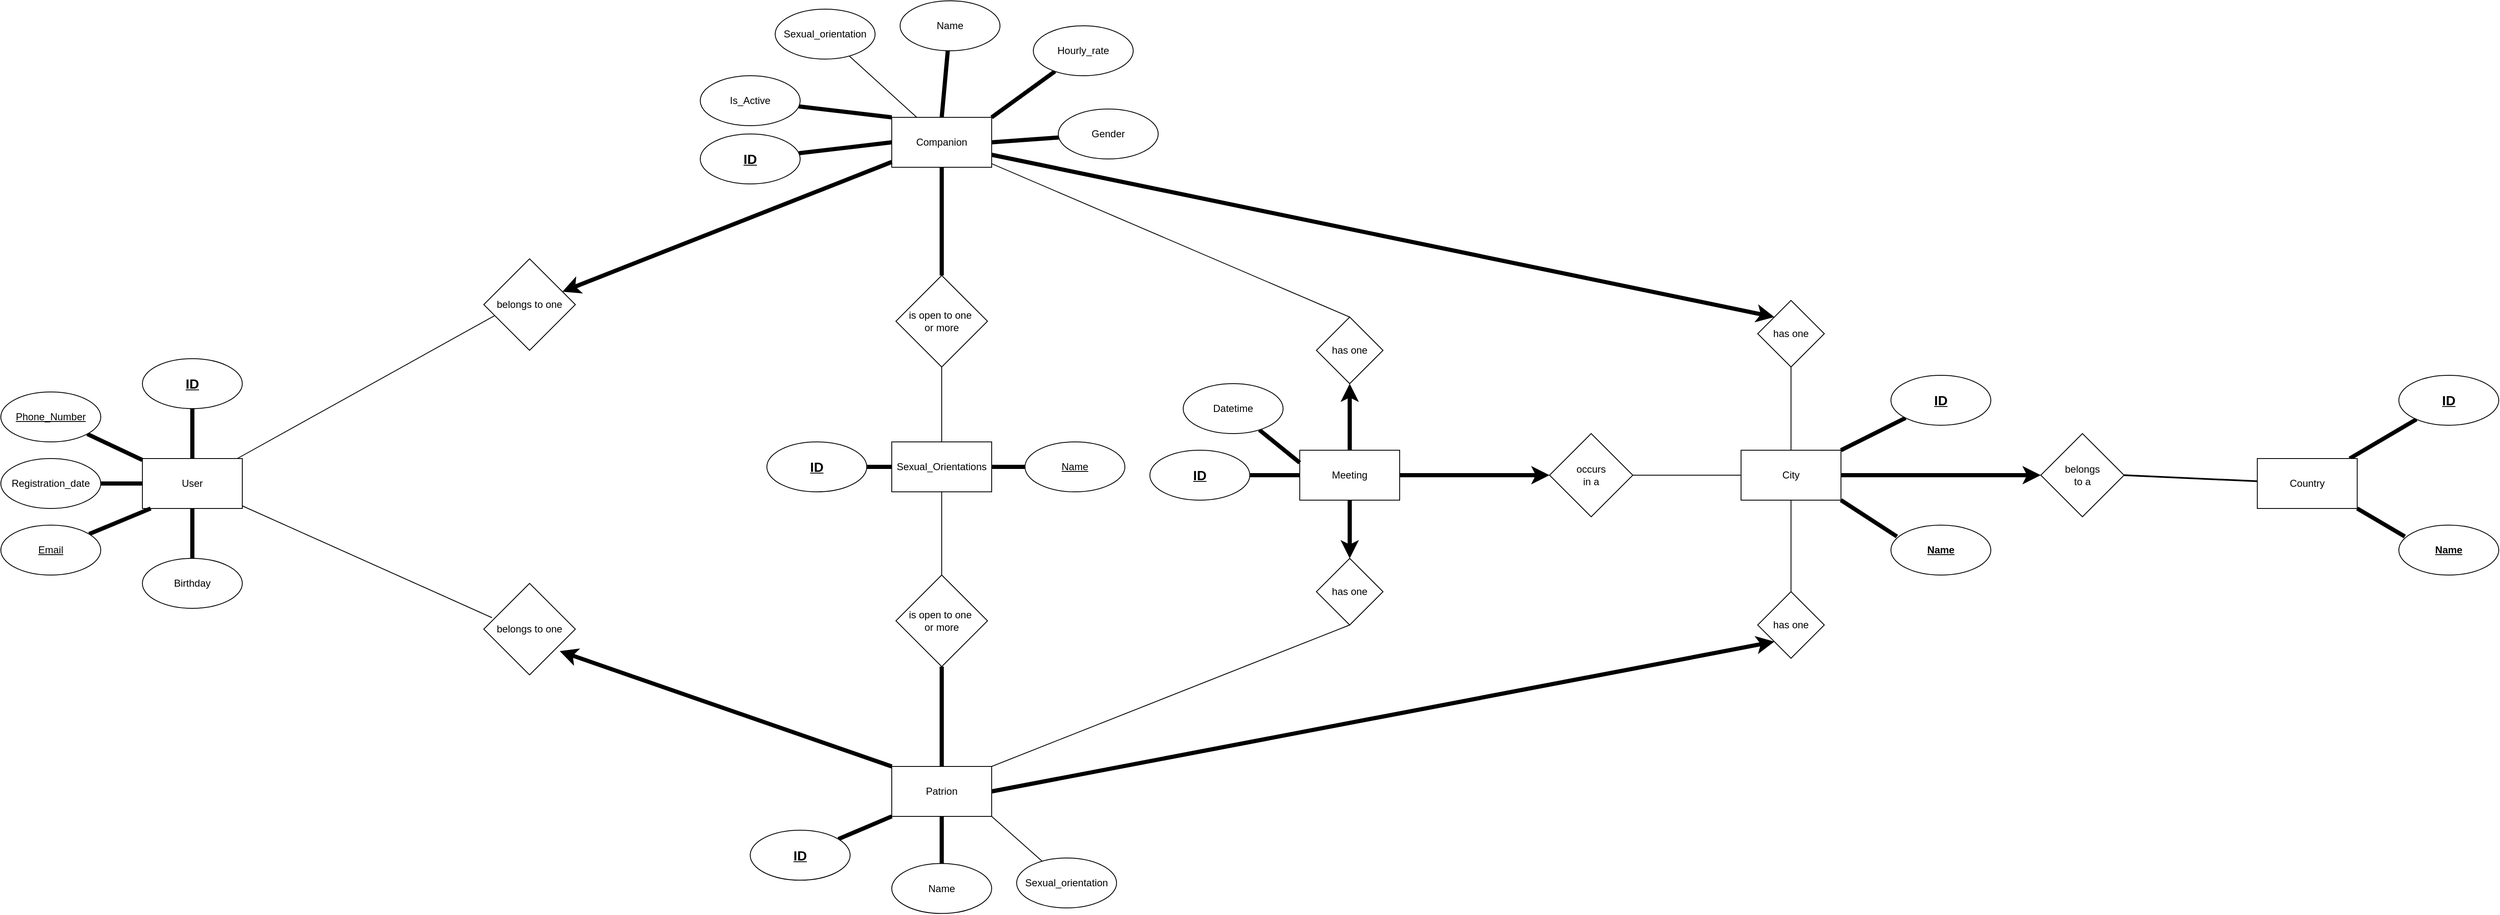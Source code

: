 <mxfile>
    <diagram id="F8bH7YcpCcKCUeq8GfH2" name="Companion ER Diagram">
        <mxGraphModel dx="2755" dy="1430" grid="1" gridSize="10" guides="1" tooltips="1" connect="1" arrows="1" fold="1" page="0" pageScale="1" pageWidth="850" pageHeight="1100" math="0" shadow="0">
            <root>
                <mxCell id="WlG4hwZYJxYjgMqvaTiK-0"/>
                <mxCell id="WlG4hwZYJxYjgMqvaTiK-1" parent="WlG4hwZYJxYjgMqvaTiK-0"/>
                <mxCell id="WlG4hwZYJxYjgMqvaTiK-9" style="edgeStyle=none;html=1;entryX=0.5;entryY=0;entryDx=0;entryDy=0;startArrow=none;startFill=0;endArrow=none;endFill=0;strokeWidth=5;" parent="WlG4hwZYJxYjgMqvaTiK-1" source="WlG4hwZYJxYjgMqvaTiK-2" target="WlG4hwZYJxYjgMqvaTiK-8" edge="1">
                    <mxGeometry relative="1" as="geometry"/>
                </mxCell>
                <mxCell id="WlG4hwZYJxYjgMqvaTiK-14" style="edgeStyle=none;html=1;entryX=0.142;entryY=0.608;entryDx=0;entryDy=0;entryPerimeter=0;startArrow=none;startFill=0;endArrow=none;endFill=0;strokeWidth=1;" parent="WlG4hwZYJxYjgMqvaTiK-1" source="WlG4hwZYJxYjgMqvaTiK-2" target="WlG4hwZYJxYjgMqvaTiK-6" edge="1">
                    <mxGeometry relative="1" as="geometry"/>
                </mxCell>
                <mxCell id="WlG4hwZYJxYjgMqvaTiK-15" style="edgeStyle=none;html=1;entryX=0.09;entryY=0.375;entryDx=0;entryDy=0;entryPerimeter=0;startArrow=none;startFill=0;endArrow=none;endFill=0;strokeWidth=1;" parent="WlG4hwZYJxYjgMqvaTiK-1" source="WlG4hwZYJxYjgMqvaTiK-2" target="reePbxrUU1jNNSaQ7pHv-0" edge="1">
                    <mxGeometry relative="1" as="geometry">
                        <mxPoint x="240.48" y="560.32" as="targetPoint"/>
                    </mxGeometry>
                </mxCell>
                <mxCell id="WlG4hwZYJxYjgMqvaTiK-2" value="User" style="whiteSpace=wrap;html=1;" parent="WlG4hwZYJxYjgMqvaTiK-1" vertex="1">
                    <mxGeometry x="-210" y="360" width="120" height="60" as="geometry"/>
                </mxCell>
                <mxCell id="WlG4hwZYJxYjgMqvaTiK-58" style="edgeStyle=none;html=1;entryX=0;entryY=0;entryDx=0;entryDy=0;startArrow=none;startFill=0;endArrow=classic;endFill=1;strokeWidth=5;exitX=1;exitY=0.75;exitDx=0;exitDy=0;" parent="WlG4hwZYJxYjgMqvaTiK-1" source="WlG4hwZYJxYjgMqvaTiK-3" target="WlG4hwZYJxYjgMqvaTiK-55" edge="1">
                    <mxGeometry relative="1" as="geometry">
                        <mxPoint x="1310" y="10" as="sourcePoint"/>
                    </mxGeometry>
                </mxCell>
                <mxCell id="reePbxrUU1jNNSaQ7pHv-13" style="edgeStyle=none;html=1;entryX=0.5;entryY=0;entryDx=0;entryDy=0;endArrow=none;endFill=0;strokeWidth=1;" parent="WlG4hwZYJxYjgMqvaTiK-1" source="WlG4hwZYJxYjgMqvaTiK-3" target="reePbxrUU1jNNSaQ7pHv-3" edge="1">
                    <mxGeometry relative="1" as="geometry"/>
                </mxCell>
                <mxCell id="reePbxrUU1jNNSaQ7pHv-27" style="edgeStyle=none;html=1;entryX=0.5;entryY=0;entryDx=0;entryDy=0;endArrow=none;endFill=0;strokeWidth=5;" parent="WlG4hwZYJxYjgMqvaTiK-1" source="WlG4hwZYJxYjgMqvaTiK-3" target="reePbxrUU1jNNSaQ7pHv-22" edge="1">
                    <mxGeometry relative="1" as="geometry"/>
                </mxCell>
                <mxCell id="WlG4hwZYJxYjgMqvaTiK-3" value="Companion" style="whiteSpace=wrap;html=1;" parent="WlG4hwZYJxYjgMqvaTiK-1" vertex="1">
                    <mxGeometry x="690" y="-50" width="120" height="60" as="geometry"/>
                </mxCell>
                <mxCell id="WlG4hwZYJxYjgMqvaTiK-57" style="edgeStyle=none;html=1;entryX=0;entryY=1;entryDx=0;entryDy=0;startArrow=none;startFill=0;endArrow=classic;endFill=1;strokeWidth=5;exitX=1;exitY=0.5;exitDx=0;exitDy=0;" parent="WlG4hwZYJxYjgMqvaTiK-1" source="WlG4hwZYJxYjgMqvaTiK-4" target="WlG4hwZYJxYjgMqvaTiK-56" edge="1">
                    <mxGeometry relative="1" as="geometry">
                        <mxPoint x="1310" y="730" as="sourcePoint"/>
                    </mxGeometry>
                </mxCell>
                <mxCell id="reePbxrUU1jNNSaQ7pHv-12" style="edgeStyle=none;html=1;entryX=0.5;entryY=1;entryDx=0;entryDy=0;endArrow=none;endFill=0;strokeWidth=1;exitX=1;exitY=0;exitDx=0;exitDy=0;exitPerimeter=0;" parent="WlG4hwZYJxYjgMqvaTiK-1" source="WlG4hwZYJxYjgMqvaTiK-4" target="reePbxrUU1jNNSaQ7pHv-5" edge="1">
                    <mxGeometry relative="1" as="geometry"/>
                </mxCell>
                <mxCell id="reePbxrUU1jNNSaQ7pHv-28" style="edgeStyle=none;html=1;entryX=0.5;entryY=1;entryDx=0;entryDy=0;endArrow=none;endFill=0;strokeWidth=5;" parent="WlG4hwZYJxYjgMqvaTiK-1" source="WlG4hwZYJxYjgMqvaTiK-4" target="reePbxrUU1jNNSaQ7pHv-24" edge="1">
                    <mxGeometry relative="1" as="geometry"/>
                </mxCell>
                <mxCell id="WlG4hwZYJxYjgMqvaTiK-4" value="Patrion" style="whiteSpace=wrap;html=1;" parent="WlG4hwZYJxYjgMqvaTiK-1" vertex="1">
                    <mxGeometry x="690" y="730" width="120" height="60" as="geometry"/>
                </mxCell>
                <mxCell id="WlG4hwZYJxYjgMqvaTiK-17" style="edgeStyle=none;html=1;entryX=0;entryY=0;entryDx=0;entryDy=0;startArrow=classic;startFill=1;endArrow=none;endFill=0;strokeWidth=5;exitX=0.829;exitY=0.74;exitDx=0;exitDy=0;exitPerimeter=0;" parent="WlG4hwZYJxYjgMqvaTiK-1" source="reePbxrUU1jNNSaQ7pHv-0" target="WlG4hwZYJxYjgMqvaTiK-4" edge="1">
                    <mxGeometry relative="1" as="geometry">
                        <mxPoint x="350" y="620" as="sourcePoint"/>
                    </mxGeometry>
                </mxCell>
                <mxCell id="WlG4hwZYJxYjgMqvaTiK-16" style="edgeStyle=none;html=1;startArrow=classic;startFill=1;endArrow=none;endFill=0;strokeWidth=5;" parent="WlG4hwZYJxYjgMqvaTiK-1" source="WlG4hwZYJxYjgMqvaTiK-6" target="WlG4hwZYJxYjgMqvaTiK-3" edge="1">
                    <mxGeometry relative="1" as="geometry"/>
                </mxCell>
                <mxCell id="WlG4hwZYJxYjgMqvaTiK-6" value="belongs to one" style="rhombus;whiteSpace=wrap;html=1;" parent="WlG4hwZYJxYjgMqvaTiK-1" vertex="1">
                    <mxGeometry x="200" y="120" width="110" height="110" as="geometry"/>
                </mxCell>
                <mxCell id="WlG4hwZYJxYjgMqvaTiK-8" value="Birthday" style="ellipse;whiteSpace=wrap;html=1;" parent="WlG4hwZYJxYjgMqvaTiK-1" vertex="1">
                    <mxGeometry x="-210" y="480" width="120" height="60" as="geometry"/>
                </mxCell>
                <mxCell id="WlG4hwZYJxYjgMqvaTiK-12" style="edgeStyle=none;html=1;entryX=0;entryY=0.5;entryDx=0;entryDy=0;startArrow=none;startFill=0;endArrow=none;endFill=0;strokeWidth=5;" parent="WlG4hwZYJxYjgMqvaTiK-1" source="WlG4hwZYJxYjgMqvaTiK-11" target="WlG4hwZYJxYjgMqvaTiK-2" edge="1">
                    <mxGeometry relative="1" as="geometry"/>
                </mxCell>
                <mxCell id="WlG4hwZYJxYjgMqvaTiK-11" value="Registration_date" style="ellipse;whiteSpace=wrap;html=1;" parent="WlG4hwZYJxYjgMqvaTiK-1" vertex="1">
                    <mxGeometry x="-380" y="360" width="120" height="60" as="geometry"/>
                </mxCell>
                <mxCell id="WlG4hwZYJxYjgMqvaTiK-23" style="edgeStyle=none;html=1;startArrow=none;startFill=0;endArrow=none;endFill=0;strokeWidth=5;" parent="WlG4hwZYJxYjgMqvaTiK-1" source="WlG4hwZYJxYjgMqvaTiK-20" target="WlG4hwZYJxYjgMqvaTiK-2" edge="1">
                    <mxGeometry relative="1" as="geometry"/>
                </mxCell>
                <mxCell id="WlG4hwZYJxYjgMqvaTiK-20" value="&lt;u&gt;Phone_Number&lt;/u&gt;" style="ellipse;whiteSpace=wrap;html=1;" parent="WlG4hwZYJxYjgMqvaTiK-1" vertex="1">
                    <mxGeometry x="-380" y="280" width="120" height="60" as="geometry"/>
                </mxCell>
                <mxCell id="WlG4hwZYJxYjgMqvaTiK-22" style="edgeStyle=none;html=1;entryX=0.083;entryY=1;entryDx=0;entryDy=0;entryPerimeter=0;startArrow=none;startFill=0;endArrow=none;endFill=0;strokeWidth=5;" parent="WlG4hwZYJxYjgMqvaTiK-1" source="WlG4hwZYJxYjgMqvaTiK-21" target="WlG4hwZYJxYjgMqvaTiK-2" edge="1">
                    <mxGeometry relative="1" as="geometry"/>
                </mxCell>
                <mxCell id="WlG4hwZYJxYjgMqvaTiK-21" value="&lt;u&gt;Email&lt;/u&gt;" style="ellipse;whiteSpace=wrap;html=1;" parent="WlG4hwZYJxYjgMqvaTiK-1" vertex="1">
                    <mxGeometry x="-380" y="440" width="120" height="60" as="geometry"/>
                </mxCell>
                <mxCell id="WlG4hwZYJxYjgMqvaTiK-30" style="edgeStyle=none;html=1;startArrow=none;startFill=0;endArrow=none;endFill=0;strokeWidth=5;entryX=1;entryY=0;entryDx=0;entryDy=0;" parent="WlG4hwZYJxYjgMqvaTiK-1" source="WlG4hwZYJxYjgMqvaTiK-28" target="WlG4hwZYJxYjgMqvaTiK-3" edge="1">
                    <mxGeometry relative="1" as="geometry">
                        <mxPoint x="820" y="-20" as="targetPoint"/>
                    </mxGeometry>
                </mxCell>
                <mxCell id="WlG4hwZYJxYjgMqvaTiK-28" value="Hourly_rate&lt;br&gt;" style="ellipse;whiteSpace=wrap;html=1;" parent="WlG4hwZYJxYjgMqvaTiK-1" vertex="1">
                    <mxGeometry x="860" y="-160" width="120" height="60" as="geometry"/>
                </mxCell>
                <mxCell id="WlG4hwZYJxYjgMqvaTiK-35" style="edgeStyle=none;html=1;entryX=1;entryY=0.5;entryDx=0;entryDy=0;startArrow=none;startFill=0;endArrow=none;endFill=0;strokeWidth=5;" parent="WlG4hwZYJxYjgMqvaTiK-1" source="WlG4hwZYJxYjgMqvaTiK-33" target="WlG4hwZYJxYjgMqvaTiK-3" edge="1">
                    <mxGeometry relative="1" as="geometry"/>
                </mxCell>
                <mxCell id="WlG4hwZYJxYjgMqvaTiK-33" value="Gender" style="ellipse;whiteSpace=wrap;html=1;" parent="WlG4hwZYJxYjgMqvaTiK-1" vertex="1">
                    <mxGeometry x="890" y="-60" width="120" height="60" as="geometry"/>
                </mxCell>
                <mxCell id="WlG4hwZYJxYjgMqvaTiK-36" style="edgeStyle=none;html=1;startArrow=none;startFill=0;endArrow=none;endFill=0;strokeWidth=1;entryX=0.25;entryY=0;entryDx=0;entryDy=0;" parent="WlG4hwZYJxYjgMqvaTiK-1" source="WlG4hwZYJxYjgMqvaTiK-34" target="WlG4hwZYJxYjgMqvaTiK-3" edge="1">
                    <mxGeometry relative="1" as="geometry">
                        <mxPoint x="720" y="-55" as="targetPoint"/>
                    </mxGeometry>
                </mxCell>
                <mxCell id="WlG4hwZYJxYjgMqvaTiK-34" value="Sexual_orientation" style="ellipse;whiteSpace=wrap;html=1;" parent="WlG4hwZYJxYjgMqvaTiK-1" vertex="1">
                    <mxGeometry x="550" y="-180" width="120" height="60" as="geometry"/>
                </mxCell>
                <mxCell id="WlG4hwZYJxYjgMqvaTiK-38" style="edgeStyle=none;html=1;startArrow=none;startFill=0;endArrow=none;endFill=0;strokeWidth=5;entryX=0;entryY=0;entryDx=0;entryDy=0;" parent="WlG4hwZYJxYjgMqvaTiK-1" source="WlG4hwZYJxYjgMqvaTiK-37" target="WlG4hwZYJxYjgMqvaTiK-3" edge="1">
                    <mxGeometry relative="1" as="geometry"/>
                </mxCell>
                <mxCell id="WlG4hwZYJxYjgMqvaTiK-37" value="Is_Active" style="ellipse;whiteSpace=wrap;html=1;" parent="WlG4hwZYJxYjgMqvaTiK-1" vertex="1">
                    <mxGeometry x="460" y="-100" width="120" height="60" as="geometry"/>
                </mxCell>
                <mxCell id="WlG4hwZYJxYjgMqvaTiK-45" style="edgeStyle=none;html=1;entryX=0.5;entryY=1;entryDx=0;entryDy=0;startArrow=none;startFill=0;endArrow=none;endFill=0;strokeWidth=5;" parent="WlG4hwZYJxYjgMqvaTiK-1" source="WlG4hwZYJxYjgMqvaTiK-42" target="WlG4hwZYJxYjgMqvaTiK-4" edge="1">
                    <mxGeometry relative="1" as="geometry"/>
                </mxCell>
                <mxCell id="WlG4hwZYJxYjgMqvaTiK-42" value="Name" style="ellipse;whiteSpace=wrap;html=1;" parent="WlG4hwZYJxYjgMqvaTiK-1" vertex="1">
                    <mxGeometry x="690" y="846.67" width="120" height="60" as="geometry"/>
                </mxCell>
                <mxCell id="WlG4hwZYJxYjgMqvaTiK-44" style="edgeStyle=none;html=1;entryX=0.5;entryY=0;entryDx=0;entryDy=0;startArrow=none;startFill=0;endArrow=none;endFill=0;strokeWidth=5;" parent="WlG4hwZYJxYjgMqvaTiK-1" source="WlG4hwZYJxYjgMqvaTiK-43" target="WlG4hwZYJxYjgMqvaTiK-3" edge="1">
                    <mxGeometry relative="1" as="geometry"/>
                </mxCell>
                <mxCell id="WlG4hwZYJxYjgMqvaTiK-43" value="Name" style="ellipse;whiteSpace=wrap;html=1;" parent="WlG4hwZYJxYjgMqvaTiK-1" vertex="1">
                    <mxGeometry x="700" y="-190" width="120" height="60" as="geometry"/>
                </mxCell>
                <mxCell id="WlG4hwZYJxYjgMqvaTiK-47" style="edgeStyle=none;html=1;entryX=1;entryY=1;entryDx=0;entryDy=0;startArrow=none;startFill=0;endArrow=none;endFill=0;strokeWidth=1;" parent="WlG4hwZYJxYjgMqvaTiK-1" source="WlG4hwZYJxYjgMqvaTiK-46" target="WlG4hwZYJxYjgMqvaTiK-4" edge="1">
                    <mxGeometry relative="1" as="geometry"/>
                </mxCell>
                <mxCell id="WlG4hwZYJxYjgMqvaTiK-46" value="Sexual_orientation" style="ellipse;whiteSpace=wrap;html=1;" parent="WlG4hwZYJxYjgMqvaTiK-1" vertex="1">
                    <mxGeometry x="840" y="840" width="120" height="60" as="geometry"/>
                </mxCell>
                <mxCell id="WlG4hwZYJxYjgMqvaTiK-53" style="edgeStyle=none;html=1;startArrow=none;startFill=0;endArrow=none;endFill=0;strokeWidth=5;" parent="WlG4hwZYJxYjgMqvaTiK-1" source="WlG4hwZYJxYjgMqvaTiK-48" target="WlG4hwZYJxYjgMqvaTiK-51" edge="1">
                    <mxGeometry relative="1" as="geometry"/>
                </mxCell>
                <mxCell id="WlG4hwZYJxYjgMqvaTiK-54" style="edgeStyle=none;html=1;startArrow=none;startFill=0;endArrow=none;endFill=0;strokeWidth=5;exitX=1;exitY=1;exitDx=0;exitDy=0;entryX=0.06;entryY=0.228;entryDx=0;entryDy=0;entryPerimeter=0;" parent="WlG4hwZYJxYjgMqvaTiK-1" source="WlG4hwZYJxYjgMqvaTiK-48" target="WlG4hwZYJxYjgMqvaTiK-52" edge="1">
                    <mxGeometry relative="1" as="geometry">
                        <mxPoint x="1900" y="460" as="targetPoint"/>
                    </mxGeometry>
                </mxCell>
                <mxCell id="WlG4hwZYJxYjgMqvaTiK-60" style="edgeStyle=none;html=1;entryX=0.5;entryY=0;entryDx=0;entryDy=0;startArrow=none;startFill=0;endArrow=none;endFill=0;strokeWidth=1;" parent="WlG4hwZYJxYjgMqvaTiK-1" source="WlG4hwZYJxYjgMqvaTiK-48" target="WlG4hwZYJxYjgMqvaTiK-56" edge="1">
                    <mxGeometry relative="1" as="geometry"/>
                </mxCell>
                <mxCell id="WlG4hwZYJxYjgMqvaTiK-72" style="edgeStyle=none;html=1;entryX=0;entryY=0.5;entryDx=0;entryDy=0;startArrow=none;startFill=0;endArrow=classic;endFill=1;strokeWidth=5;" parent="WlG4hwZYJxYjgMqvaTiK-1" source="WlG4hwZYJxYjgMqvaTiK-48" target="WlG4hwZYJxYjgMqvaTiK-71" edge="1">
                    <mxGeometry relative="1" as="geometry"/>
                </mxCell>
                <mxCell id="reePbxrUU1jNNSaQ7pHv-11" style="edgeStyle=none;html=1;entryX=1;entryY=0.5;entryDx=0;entryDy=0;strokeWidth=1;endArrow=none;endFill=0;" parent="WlG4hwZYJxYjgMqvaTiK-1" source="WlG4hwZYJxYjgMqvaTiK-48" target="reePbxrUU1jNNSaQ7pHv-8" edge="1">
                    <mxGeometry relative="1" as="geometry"/>
                </mxCell>
                <mxCell id="WlG4hwZYJxYjgMqvaTiK-48" value="City" style="whiteSpace=wrap;html=1;" parent="WlG4hwZYJxYjgMqvaTiK-1" vertex="1">
                    <mxGeometry x="1710" y="350" width="120" height="60" as="geometry"/>
                </mxCell>
                <mxCell id="WlG4hwZYJxYjgMqvaTiK-50" style="edgeStyle=none;html=1;entryX=0;entryY=0.5;entryDx=0;entryDy=0;startArrow=none;startFill=0;endArrow=none;endFill=0;strokeWidth=5;" parent="WlG4hwZYJxYjgMqvaTiK-1" source="WlG4hwZYJxYjgMqvaTiK-49" target="WlG4hwZYJxYjgMqvaTiK-3" edge="1">
                    <mxGeometry relative="1" as="geometry"/>
                </mxCell>
                <mxCell id="WlG4hwZYJxYjgMqvaTiK-49" value="&lt;b&gt;&lt;u&gt;&lt;font style=&quot;font-size: 16px&quot;&gt;ID&lt;/font&gt;&lt;/u&gt;&lt;/b&gt;" style="ellipse;whiteSpace=wrap;html=1;" parent="WlG4hwZYJxYjgMqvaTiK-1" vertex="1">
                    <mxGeometry x="460" y="-30" width="120" height="60" as="geometry"/>
                </mxCell>
                <mxCell id="WlG4hwZYJxYjgMqvaTiK-51" value="&lt;b&gt;&lt;u&gt;&lt;font style=&quot;font-size: 16px&quot;&gt;ID&lt;/font&gt;&lt;/u&gt;&lt;/b&gt;" style="ellipse;whiteSpace=wrap;html=1;" parent="WlG4hwZYJxYjgMqvaTiK-1" vertex="1">
                    <mxGeometry x="1890" y="260" width="120" height="60" as="geometry"/>
                </mxCell>
                <mxCell id="WlG4hwZYJxYjgMqvaTiK-52" value="&lt;u&gt;&lt;b&gt;Name&lt;/b&gt;&lt;/u&gt;" style="ellipse;whiteSpace=wrap;html=1;" parent="WlG4hwZYJxYjgMqvaTiK-1" vertex="1">
                    <mxGeometry x="1890" y="440" width="120" height="60" as="geometry"/>
                </mxCell>
                <mxCell id="WlG4hwZYJxYjgMqvaTiK-59" style="edgeStyle=none;html=1;entryX=0.5;entryY=0;entryDx=0;entryDy=0;startArrow=none;startFill=0;endArrow=none;endFill=0;strokeWidth=1;" parent="WlG4hwZYJxYjgMqvaTiK-1" source="WlG4hwZYJxYjgMqvaTiK-55" target="WlG4hwZYJxYjgMqvaTiK-48" edge="1">
                    <mxGeometry relative="1" as="geometry"/>
                </mxCell>
                <mxCell id="WlG4hwZYJxYjgMqvaTiK-55" value="has one" style="rhombus;whiteSpace=wrap;html=1;" parent="WlG4hwZYJxYjgMqvaTiK-1" vertex="1">
                    <mxGeometry x="1730" y="170" width="80" height="80" as="geometry"/>
                </mxCell>
                <mxCell id="WlG4hwZYJxYjgMqvaTiK-56" value="has one" style="rhombus;whiteSpace=wrap;html=1;" parent="WlG4hwZYJxYjgMqvaTiK-1" vertex="1">
                    <mxGeometry x="1730" y="520" width="80" height="80" as="geometry"/>
                </mxCell>
                <mxCell id="WlG4hwZYJxYjgMqvaTiK-63" style="edgeStyle=none;html=1;entryX=0;entryY=1;entryDx=0;entryDy=0;startArrow=none;startFill=0;endArrow=none;endFill=0;strokeWidth=5;" parent="WlG4hwZYJxYjgMqvaTiK-1" source="WlG4hwZYJxYjgMqvaTiK-62" target="WlG4hwZYJxYjgMqvaTiK-4" edge="1">
                    <mxGeometry relative="1" as="geometry"/>
                </mxCell>
                <mxCell id="WlG4hwZYJxYjgMqvaTiK-62" value="&lt;b&gt;&lt;u&gt;&lt;font style=&quot;font-size: 16px&quot;&gt;ID&lt;/font&gt;&lt;/u&gt;&lt;/b&gt;" style="ellipse;whiteSpace=wrap;html=1;" parent="WlG4hwZYJxYjgMqvaTiK-1" vertex="1">
                    <mxGeometry x="520" y="806.67" width="120" height="60" as="geometry"/>
                </mxCell>
                <mxCell id="WlG4hwZYJxYjgMqvaTiK-65" style="edgeStyle=none;html=1;entryX=0.5;entryY=0;entryDx=0;entryDy=0;startArrow=none;startFill=0;endArrow=none;endFill=0;strokeWidth=5;" parent="WlG4hwZYJxYjgMqvaTiK-1" source="WlG4hwZYJxYjgMqvaTiK-64" target="WlG4hwZYJxYjgMqvaTiK-2" edge="1">
                    <mxGeometry relative="1" as="geometry"/>
                </mxCell>
                <mxCell id="WlG4hwZYJxYjgMqvaTiK-64" value="&lt;u&gt;&lt;b&gt;&lt;font style=&quot;font-size: 16px&quot;&gt;ID&lt;/font&gt;&lt;/b&gt;&lt;/u&gt;" style="ellipse;whiteSpace=wrap;html=1;" parent="WlG4hwZYJxYjgMqvaTiK-1" vertex="1">
                    <mxGeometry x="-210" y="240" width="120" height="60" as="geometry"/>
                </mxCell>
                <mxCell id="WlG4hwZYJxYjgMqvaTiK-66" style="edgeStyle=none;html=1;startArrow=none;startFill=0;endArrow=none;endFill=0;strokeWidth=5;" parent="WlG4hwZYJxYjgMqvaTiK-1" source="WlG4hwZYJxYjgMqvaTiK-68" target="WlG4hwZYJxYjgMqvaTiK-69" edge="1">
                    <mxGeometry relative="1" as="geometry"/>
                </mxCell>
                <mxCell id="WlG4hwZYJxYjgMqvaTiK-67" style="edgeStyle=none;html=1;startArrow=none;startFill=0;endArrow=none;endFill=0;strokeWidth=5;exitX=1;exitY=1;exitDx=0;exitDy=0;entryX=0.06;entryY=0.228;entryDx=0;entryDy=0;entryPerimeter=0;" parent="WlG4hwZYJxYjgMqvaTiK-1" source="WlG4hwZYJxYjgMqvaTiK-68" target="WlG4hwZYJxYjgMqvaTiK-70" edge="1">
                    <mxGeometry relative="1" as="geometry">
                        <mxPoint x="2510" y="460" as="targetPoint"/>
                    </mxGeometry>
                </mxCell>
                <mxCell id="WlG4hwZYJxYjgMqvaTiK-73" style="edgeStyle=none;html=1;entryX=1;entryY=0.5;entryDx=0;entryDy=0;startArrow=none;startFill=0;endArrow=none;endFill=0;strokeWidth=2;" parent="WlG4hwZYJxYjgMqvaTiK-1" source="WlG4hwZYJxYjgMqvaTiK-68" target="WlG4hwZYJxYjgMqvaTiK-71" edge="1">
                    <mxGeometry relative="1" as="geometry"/>
                </mxCell>
                <mxCell id="WlG4hwZYJxYjgMqvaTiK-68" value="Country" style="whiteSpace=wrap;html=1;" parent="WlG4hwZYJxYjgMqvaTiK-1" vertex="1">
                    <mxGeometry x="2330" y="360" width="120" height="60" as="geometry"/>
                </mxCell>
                <mxCell id="WlG4hwZYJxYjgMqvaTiK-69" value="&lt;b&gt;&lt;u&gt;&lt;font style=&quot;font-size: 16px&quot;&gt;ID&lt;/font&gt;&lt;/u&gt;&lt;/b&gt;" style="ellipse;whiteSpace=wrap;html=1;" parent="WlG4hwZYJxYjgMqvaTiK-1" vertex="1">
                    <mxGeometry x="2500" y="260" width="120" height="60" as="geometry"/>
                </mxCell>
                <mxCell id="WlG4hwZYJxYjgMqvaTiK-70" value="&lt;u&gt;&lt;b&gt;Name&lt;/b&gt;&lt;/u&gt;" style="ellipse;whiteSpace=wrap;html=1;" parent="WlG4hwZYJxYjgMqvaTiK-1" vertex="1">
                    <mxGeometry x="2500" y="440" width="120" height="60" as="geometry"/>
                </mxCell>
                <mxCell id="WlG4hwZYJxYjgMqvaTiK-71" value="belongs &lt;br&gt;to a" style="rhombus;whiteSpace=wrap;html=1;" parent="WlG4hwZYJxYjgMqvaTiK-1" vertex="1">
                    <mxGeometry x="2070" y="330" width="100" height="100" as="geometry"/>
                </mxCell>
                <mxCell id="reePbxrUU1jNNSaQ7pHv-0" value="belongs to one" style="rhombus;whiteSpace=wrap;html=1;" parent="WlG4hwZYJxYjgMqvaTiK-1" vertex="1">
                    <mxGeometry x="200" y="510" width="110" height="110" as="geometry"/>
                </mxCell>
                <mxCell id="reePbxrUU1jNNSaQ7pHv-4" style="edgeStyle=none;html=1;entryX=0.5;entryY=1;entryDx=0;entryDy=0;strokeWidth=5;" parent="WlG4hwZYJxYjgMqvaTiK-1" source="reePbxrUU1jNNSaQ7pHv-2" target="reePbxrUU1jNNSaQ7pHv-3" edge="1">
                    <mxGeometry relative="1" as="geometry"/>
                </mxCell>
                <mxCell id="reePbxrUU1jNNSaQ7pHv-6" style="edgeStyle=none;html=1;entryX=0.5;entryY=0;entryDx=0;entryDy=0;strokeWidth=5;" parent="WlG4hwZYJxYjgMqvaTiK-1" source="reePbxrUU1jNNSaQ7pHv-2" target="reePbxrUU1jNNSaQ7pHv-5" edge="1">
                    <mxGeometry relative="1" as="geometry"/>
                </mxCell>
                <mxCell id="reePbxrUU1jNNSaQ7pHv-7" style="edgeStyle=none;html=1;strokeWidth=5;entryX=0;entryY=0.5;entryDx=0;entryDy=0;" parent="WlG4hwZYJxYjgMqvaTiK-1" source="reePbxrUU1jNNSaQ7pHv-2" target="reePbxrUU1jNNSaQ7pHv-8" edge="1">
                    <mxGeometry relative="1" as="geometry">
                        <mxPoint x="1450" y="390" as="targetPoint"/>
                    </mxGeometry>
                </mxCell>
                <mxCell id="reePbxrUU1jNNSaQ7pHv-2" value="Meeting" style="whiteSpace=wrap;html=1;" parent="WlG4hwZYJxYjgMqvaTiK-1" vertex="1">
                    <mxGeometry x="1180" y="350" width="120" height="60" as="geometry"/>
                </mxCell>
                <mxCell id="reePbxrUU1jNNSaQ7pHv-3" value="has one" style="rhombus;whiteSpace=wrap;html=1;" parent="WlG4hwZYJxYjgMqvaTiK-1" vertex="1">
                    <mxGeometry x="1200" y="190" width="80" height="80" as="geometry"/>
                </mxCell>
                <mxCell id="reePbxrUU1jNNSaQ7pHv-5" value="has one" style="rhombus;whiteSpace=wrap;html=1;" parent="WlG4hwZYJxYjgMqvaTiK-1" vertex="1">
                    <mxGeometry x="1200" y="480" width="80" height="80" as="geometry"/>
                </mxCell>
                <mxCell id="reePbxrUU1jNNSaQ7pHv-8" value="occurs &lt;br&gt;in a" style="rhombus;whiteSpace=wrap;html=1;" parent="WlG4hwZYJxYjgMqvaTiK-1" vertex="1">
                    <mxGeometry x="1480" y="330" width="100" height="100" as="geometry"/>
                </mxCell>
                <mxCell id="reePbxrUU1jNNSaQ7pHv-15" style="edgeStyle=none;html=1;entryX=0;entryY=0.25;entryDx=0;entryDy=0;endArrow=none;endFill=0;strokeWidth=5;" parent="WlG4hwZYJxYjgMqvaTiK-1" source="reePbxrUU1jNNSaQ7pHv-14" target="reePbxrUU1jNNSaQ7pHv-2" edge="1">
                    <mxGeometry relative="1" as="geometry"/>
                </mxCell>
                <mxCell id="reePbxrUU1jNNSaQ7pHv-14" value="Datetime" style="ellipse;whiteSpace=wrap;html=1;" parent="WlG4hwZYJxYjgMqvaTiK-1" vertex="1">
                    <mxGeometry x="1040" y="270" width="120" height="60" as="geometry"/>
                </mxCell>
                <mxCell id="reePbxrUU1jNNSaQ7pHv-17" style="edgeStyle=none;html=1;endArrow=none;endFill=0;strokeWidth=5;" parent="WlG4hwZYJxYjgMqvaTiK-1" source="reePbxrUU1jNNSaQ7pHv-16" target="reePbxrUU1jNNSaQ7pHv-2" edge="1">
                    <mxGeometry relative="1" as="geometry"/>
                </mxCell>
                <mxCell id="reePbxrUU1jNNSaQ7pHv-16" value="&lt;b&gt;&lt;u&gt;&lt;font style=&quot;font-size: 16px&quot;&gt;ID&lt;/font&gt;&lt;/u&gt;&lt;/b&gt;" style="ellipse;whiteSpace=wrap;html=1;" parent="WlG4hwZYJxYjgMqvaTiK-1" vertex="1">
                    <mxGeometry x="1000" y="350" width="120" height="60" as="geometry"/>
                </mxCell>
                <mxCell id="reePbxrUU1jNNSaQ7pHv-25" style="edgeStyle=none;html=1;entryX=0.5;entryY=0;entryDx=0;entryDy=0;endArrow=none;endFill=0;strokeWidth=1;" parent="WlG4hwZYJxYjgMqvaTiK-1" source="reePbxrUU1jNNSaQ7pHv-21" target="reePbxrUU1jNNSaQ7pHv-24" edge="1">
                    <mxGeometry relative="1" as="geometry"/>
                </mxCell>
                <mxCell id="reePbxrUU1jNNSaQ7pHv-21" value="Sexual_Orientations" style="whiteSpace=wrap;html=1;" parent="WlG4hwZYJxYjgMqvaTiK-1" vertex="1">
                    <mxGeometry x="690" y="340" width="120" height="60" as="geometry"/>
                </mxCell>
                <mxCell id="reePbxrUU1jNNSaQ7pHv-26" style="edgeStyle=none;html=1;entryX=0.5;entryY=0;entryDx=0;entryDy=0;endArrow=none;endFill=0;strokeWidth=1;" parent="WlG4hwZYJxYjgMqvaTiK-1" source="reePbxrUU1jNNSaQ7pHv-22" target="reePbxrUU1jNNSaQ7pHv-21" edge="1">
                    <mxGeometry relative="1" as="geometry"/>
                </mxCell>
                <mxCell id="reePbxrUU1jNNSaQ7pHv-22" value="is open to one&amp;nbsp;&lt;br&gt;or more" style="rhombus;whiteSpace=wrap;html=1;" parent="WlG4hwZYJxYjgMqvaTiK-1" vertex="1">
                    <mxGeometry x="695" y="140" width="110" height="110" as="geometry"/>
                </mxCell>
                <mxCell id="reePbxrUU1jNNSaQ7pHv-24" value="is open to one&amp;nbsp;&lt;br&gt;or more" style="rhombus;whiteSpace=wrap;html=1;" parent="WlG4hwZYJxYjgMqvaTiK-1" vertex="1">
                    <mxGeometry x="695" y="500" width="110" height="110" as="geometry"/>
                </mxCell>
                <mxCell id="reePbxrUU1jNNSaQ7pHv-31" style="edgeStyle=none;html=1;entryX=0;entryY=0.5;entryDx=0;entryDy=0;endArrow=none;endFill=0;strokeWidth=5;" parent="WlG4hwZYJxYjgMqvaTiK-1" source="reePbxrUU1jNNSaQ7pHv-29" target="reePbxrUU1jNNSaQ7pHv-21" edge="1">
                    <mxGeometry relative="1" as="geometry"/>
                </mxCell>
                <mxCell id="reePbxrUU1jNNSaQ7pHv-29" value="&lt;b&gt;&lt;u&gt;&lt;font style=&quot;font-size: 16px&quot;&gt;ID&lt;/font&gt;&lt;/u&gt;&lt;/b&gt;" style="ellipse;whiteSpace=wrap;html=1;" parent="WlG4hwZYJxYjgMqvaTiK-1" vertex="1">
                    <mxGeometry x="540" y="340" width="120" height="60" as="geometry"/>
                </mxCell>
                <mxCell id="reePbxrUU1jNNSaQ7pHv-32" style="edgeStyle=none;html=1;entryX=1;entryY=0.5;entryDx=0;entryDy=0;endArrow=none;endFill=0;strokeWidth=5;" parent="WlG4hwZYJxYjgMqvaTiK-1" source="reePbxrUU1jNNSaQ7pHv-30" target="reePbxrUU1jNNSaQ7pHv-21" edge="1">
                    <mxGeometry relative="1" as="geometry"/>
                </mxCell>
                <mxCell id="reePbxrUU1jNNSaQ7pHv-30" value="&lt;u&gt;Name&lt;/u&gt;" style="ellipse;whiteSpace=wrap;html=1;" parent="WlG4hwZYJxYjgMqvaTiK-1" vertex="1">
                    <mxGeometry x="850" y="340" width="120" height="60" as="geometry"/>
                </mxCell>
            </root>
        </mxGraphModel>
    </diagram>
</mxfile>